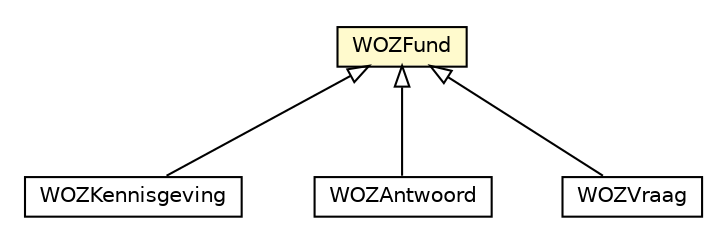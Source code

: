 #!/usr/local/bin/dot
#
# Class diagram 
# Generated by UMLGraph version R5_6-24-gf6e263 (http://www.umlgraph.org/)
#

digraph G {
	edge [fontname="Helvetica",fontsize=10,labelfontname="Helvetica",labelfontsize=10];
	node [fontname="Helvetica",fontsize=10,shape=plaintext];
	nodesep=0.25;
	ranksep=0.5;
	// nl.egem.stuf.sector.bg._0204.WOZKennisgeving
	c244490 [label=<<table title="nl.egem.stuf.sector.bg._0204.WOZKennisgeving" border="0" cellborder="1" cellspacing="0" cellpadding="2" port="p" href="./WOZKennisgeving.html">
		<tr><td><table border="0" cellspacing="0" cellpadding="1">
<tr><td align="center" balign="center"> WOZKennisgeving </td></tr>
		</table></td></tr>
		</table>>, URL="./WOZKennisgeving.html", fontname="Helvetica", fontcolor="black", fontsize=10.0];
	// nl.egem.stuf.sector.bg._0204.WOZFund
	c244565 [label=<<table title="nl.egem.stuf.sector.bg._0204.WOZFund" border="0" cellborder="1" cellspacing="0" cellpadding="2" port="p" bgcolor="lemonChiffon" href="./WOZFund.html">
		<tr><td><table border="0" cellspacing="0" cellpadding="1">
<tr><td align="center" balign="center"> WOZFund </td></tr>
		</table></td></tr>
		</table>>, URL="./WOZFund.html", fontname="Helvetica", fontcolor="black", fontsize=10.0];
	// nl.egem.stuf.sector.bg._0204.WOZAntwoord
	c244576 [label=<<table title="nl.egem.stuf.sector.bg._0204.WOZAntwoord" border="0" cellborder="1" cellspacing="0" cellpadding="2" port="p" href="./WOZAntwoord.html">
		<tr><td><table border="0" cellspacing="0" cellpadding="1">
<tr><td align="center" balign="center"> WOZAntwoord </td></tr>
		</table></td></tr>
		</table>>, URL="./WOZAntwoord.html", fontname="Helvetica", fontcolor="black", fontsize=10.0];
	// nl.egem.stuf.sector.bg._0204.WOZVraag
	c244639 [label=<<table title="nl.egem.stuf.sector.bg._0204.WOZVraag" border="0" cellborder="1" cellspacing="0" cellpadding="2" port="p" href="./WOZVraag.html">
		<tr><td><table border="0" cellspacing="0" cellpadding="1">
<tr><td align="center" balign="center"> WOZVraag </td></tr>
		</table></td></tr>
		</table>>, URL="./WOZVraag.html", fontname="Helvetica", fontcolor="black", fontsize=10.0];
	//nl.egem.stuf.sector.bg._0204.WOZKennisgeving extends nl.egem.stuf.sector.bg._0204.WOZFund
	c244565:p -> c244490:p [dir=back,arrowtail=empty];
	//nl.egem.stuf.sector.bg._0204.WOZAntwoord extends nl.egem.stuf.sector.bg._0204.WOZFund
	c244565:p -> c244576:p [dir=back,arrowtail=empty];
	//nl.egem.stuf.sector.bg._0204.WOZVraag extends nl.egem.stuf.sector.bg._0204.WOZFund
	c244565:p -> c244639:p [dir=back,arrowtail=empty];
}

